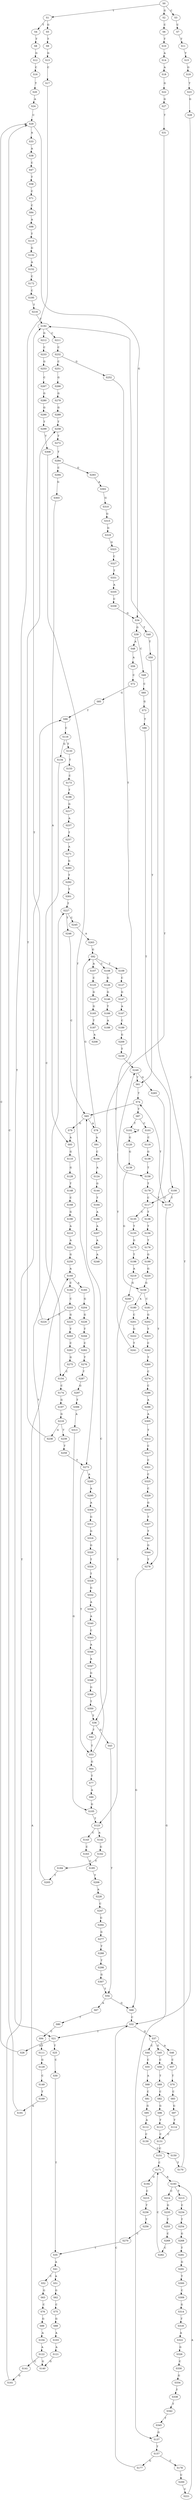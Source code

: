 strict digraph  {
	S0 -> S1 [ label = T ];
	S0 -> S2 [ label = G ];
	S0 -> S3 [ label = C ];
	S1 -> S4 [ label = T ];
	S1 -> S5 [ label = G ];
	S2 -> S6 [ label = C ];
	S3 -> S7 [ label = C ];
	S4 -> S8 [ label = T ];
	S5 -> S9 [ label = T ];
	S6 -> S10 [ label = T ];
	S7 -> S11 [ label = T ];
	S8 -> S12 [ label = G ];
	S9 -> S13 [ label = G ];
	S10 -> S14 [ label = A ];
	S11 -> S15 [ label = T ];
	S12 -> S16 [ label = C ];
	S13 -> S17 [ label = C ];
	S14 -> S18 [ label = A ];
	S15 -> S19 [ label = G ];
	S16 -> S20 [ label = T ];
	S17 -> S21 [ label = T ];
	S18 -> S22 [ label = G ];
	S19 -> S23 [ label = T ];
	S20 -> S24 [ label = A ];
	S21 -> S25 [ label = T ];
	S21 -> S26 [ label = A ];
	S22 -> S27 [ label = G ];
	S23 -> S28 [ label = G ];
	S24 -> S29 [ label = C ];
	S25 -> S30 [ label = C ];
	S26 -> S29 [ label = C ];
	S27 -> S31 [ label = T ];
	S28 -> S32 [ label = C ];
	S29 -> S33 [ label = A ];
	S29 -> S34 [ label = G ];
	S30 -> S35 [ label = T ];
	S31 -> S36 [ label = T ];
	S32 -> S37 [ label = G ];
	S32 -> S21 [ label = T ];
	S33 -> S38 [ label = A ];
	S34 -> S39 [ label = G ];
	S34 -> S40 [ label = T ];
	S35 -> S41 [ label = A ];
	S36 -> S42 [ label = T ];
	S36 -> S43 [ label = G ];
	S37 -> S44 [ label = C ];
	S37 -> S45 [ label = G ];
	S37 -> S46 [ label = A ];
	S38 -> S47 [ label = C ];
	S39 -> S48 [ label = A ];
	S39 -> S49 [ label = C ];
	S40 -> S50 [ label = T ];
	S41 -> S51 [ label = A ];
	S41 -> S52 [ label = C ];
	S42 -> S53 [ label = T ];
	S43 -> S54 [ label = T ];
	S44 -> S55 [ label = C ];
	S45 -> S56 [ label = C ];
	S46 -> S57 [ label = C ];
	S47 -> S58 [ label = T ];
	S48 -> S59 [ label = A ];
	S49 -> S60 [ label = C ];
	S50 -> S61 [ label = T ];
	S51 -> S62 [ label = G ];
	S52 -> S63 [ label = G ];
	S53 -> S64 [ label = G ];
	S53 -> S65 [ label = C ];
	S54 -> S66 [ label = G ];
	S54 -> S67 [ label = A ];
	S55 -> S68 [ label = A ];
	S56 -> S69 [ label = T ];
	S57 -> S70 [ label = T ];
	S58 -> S71 [ label = C ];
	S59 -> S72 [ label = C ];
	S60 -> S73 [ label = G ];
	S61 -> S74 [ label = T ];
	S62 -> S75 [ label = C ];
	S63 -> S76 [ label = C ];
	S64 -> S77 [ label = T ];
	S65 -> S78 [ label = A ];
	S65 -> S79 [ label = G ];
	S66 -> S32 [ label = C ];
	S67 -> S80 [ label = T ];
	S68 -> S81 [ label = C ];
	S69 -> S82 [ label = C ];
	S70 -> S83 [ label = C ];
	S71 -> S84 [ label = C ];
	S72 -> S85 [ label = G ];
	S73 -> S86 [ label = T ];
	S74 -> S87 [ label = T ];
	S74 -> S65 [ label = C ];
	S75 -> S88 [ label = G ];
	S76 -> S89 [ label = G ];
	S77 -> S90 [ label = A ];
	S78 -> S91 [ label = A ];
	S78 -> S92 [ label = G ];
	S79 -> S93 [ label = A ];
	S80 -> S94 [ label = C ];
	S81 -> S95 [ label = G ];
	S82 -> S96 [ label = G ];
	S83 -> S97 [ label = G ];
	S84 -> S98 [ label = A ];
	S85 -> S99 [ label = T ];
	S86 -> S100 [ label = T ];
	S87 -> S101 [ label = C ];
	S87 -> S102 [ label = T ];
	S88 -> S103 [ label = A ];
	S89 -> S104 [ label = A ];
	S90 -> S105 [ label = G ];
	S91 -> S106 [ label = C ];
	S92 -> S107 [ label = A ];
	S92 -> S108 [ label = C ];
	S92 -> S109 [ label = T ];
	S93 -> S110 [ label = G ];
	S94 -> S111 [ label = T ];
	S95 -> S112 [ label = A ];
	S96 -> S113 [ label = T ];
	S97 -> S114 [ label = T ];
	S98 -> S115 [ label = T ];
	S99 -> S116 [ label = C ];
	S100 -> S117 [ label = C ];
	S100 -> S118 [ label = T ];
	S101 -> S119 [ label = C ];
	S102 -> S120 [ label = G ];
	S102 -> S102 [ label = T ];
	S103 -> S121 [ label = A ];
	S104 -> S122 [ label = A ];
	S105 -> S123 [ label = T ];
	S106 -> S124 [ label = A ];
	S107 -> S125 [ label = C ];
	S108 -> S126 [ label = G ];
	S109 -> S127 [ label = C ];
	S110 -> S128 [ label = G ];
	S111 -> S129 [ label = G ];
	S112 -> S130 [ label = C ];
	S113 -> S131 [ label = C ];
	S114 -> S131 [ label = C ];
	S115 -> S132 [ label = G ];
	S116 -> S133 [ label = T ];
	S116 -> S134 [ label = G ];
	S117 -> S135 [ label = C ];
	S117 -> S136 [ label = T ];
	S118 -> S137 [ label = G ];
	S118 -> S74 [ label = T ];
	S119 -> S138 [ label = G ];
	S120 -> S139 [ label = G ];
	S121 -> S140 [ label = G ];
	S122 -> S140 [ label = G ];
	S122 -> S141 [ label = C ];
	S123 -> S142 [ label = A ];
	S123 -> S143 [ label = C ];
	S124 -> S144 [ label = G ];
	S125 -> S145 [ label = G ];
	S126 -> S146 [ label = G ];
	S127 -> S147 [ label = G ];
	S128 -> S148 [ label = T ];
	S129 -> S149 [ label = C ];
	S130 -> S150 [ label = C ];
	S131 -> S151 [ label = C ];
	S132 -> S152 [ label = A ];
	S133 -> S153 [ label = T ];
	S134 -> S154 [ label = C ];
	S135 -> S155 [ label = T ];
	S136 -> S156 [ label = T ];
	S137 -> S157 [ label = T ];
	S138 -> S158 [ label = T ];
	S139 -> S159 [ label = G ];
	S140 -> S160 [ label = A ];
	S141 -> S161 [ label = G ];
	S142 -> S162 [ label = G ];
	S143 -> S163 [ label = C ];
	S144 -> S164 [ label = T ];
	S145 -> S165 [ label = G ];
	S146 -> S166 [ label = T ];
	S147 -> S167 [ label = A ];
	S148 -> S168 [ label = C ];
	S149 -> S169 [ label = T ];
	S150 -> S170 [ label = T ];
	S151 -> S171 [ label = C ];
	S152 -> S172 [ label = C ];
	S153 -> S173 [ label = C ];
	S154 -> S174 [ label = C ];
	S155 -> S175 [ label = G ];
	S156 -> S176 [ label = T ];
	S157 -> S177 [ label = G ];
	S157 -> S178 [ label = C ];
	S158 -> S179 [ label = T ];
	S159 -> S180 [ label = A ];
	S159 -> S181 [ label = C ];
	S160 -> S182 [ label = C ];
	S160 -> S183 [ label = A ];
	S161 -> S99 [ label = T ];
	S162 -> S184 [ label = T ];
	S163 -> S185 [ label = G ];
	S164 -> S186 [ label = A ];
	S165 -> S187 [ label = T ];
	S166 -> S188 [ label = A ];
	S167 -> S189 [ label = C ];
	S168 -> S190 [ label = G ];
	S169 -> S191 [ label = A ];
	S170 -> S192 [ label = T ];
	S171 -> S193 [ label = A ];
	S171 -> S194 [ label = G ];
	S172 -> S195 [ label = C ];
	S173 -> S196 [ label = T ];
	S174 -> S197 [ label = G ];
	S175 -> S198 [ label = T ];
	S176 -> S199 [ label = G ];
	S177 -> S32 [ label = C ];
	S178 -> S200 [ label = C ];
	S179 -> S118 [ label = T ];
	S179 -> S117 [ label = C ];
	S180 -> S201 [ label = C ];
	S181 -> S202 [ label = G ];
	S182 -> S203 [ label = C ];
	S183 -> S204 [ label = G ];
	S184 -> S205 [ label = T ];
	S185 -> S206 [ label = T ];
	S186 -> S207 [ label = A ];
	S187 -> S208 [ label = A ];
	S189 -> S209 [ label = G ];
	S190 -> S210 [ label = A ];
	S191 -> S29 [ label = C ];
	S192 -> S211 [ label = C ];
	S192 -> S212 [ label = G ];
	S193 -> S213 [ label = T ];
	S193 -> S214 [ label = C ];
	S194 -> S215 [ label = C ];
	S195 -> S216 [ label = T ];
	S196 -> S217 [ label = G ];
	S197 -> S218 [ label = G ];
	S198 -> S219 [ label = A ];
	S199 -> S220 [ label = G ];
	S200 -> S221 [ label = C ];
	S201 -> S222 [ label = G ];
	S202 -> S223 [ label = T ];
	S203 -> S224 [ label = T ];
	S203 -> S225 [ label = G ];
	S204 -> S226 [ label = G ];
	S205 -> S227 [ label = T ];
	S206 -> S228 [ label = A ];
	S207 -> S229 [ label = A ];
	S209 -> S230 [ label = T ];
	S210 -> S231 [ label = A ];
	S211 -> S232 [ label = C ];
	S212 -> S233 [ label = C ];
	S213 -> S234 [ label = C ];
	S214 -> S235 [ label = G ];
	S215 -> S236 [ label = T ];
	S216 -> S192 [ label = T ];
	S217 -> S237 [ label = A ];
	S218 -> S238 [ label = G ];
	S218 -> S239 [ label = T ];
	S219 -> S240 [ label = G ];
	S220 -> S159 [ label = G ];
	S221 -> S193 [ label = A ];
	S222 -> S241 [ label = T ];
	S223 -> S242 [ label = C ];
	S224 -> S192 [ label = T ];
	S225 -> S243 [ label = T ];
	S226 -> S244 [ label = T ];
	S227 -> S245 [ label = C ];
	S227 -> S246 [ label = T ];
	S228 -> S247 [ label = C ];
	S229 -> S248 [ label = A ];
	S230 -> S249 [ label = T ];
	S231 -> S250 [ label = G ];
	S232 -> S251 [ label = C ];
	S232 -> S252 [ label = G ];
	S233 -> S253 [ label = G ];
	S234 -> S254 [ label = T ];
	S235 -> S255 [ label = T ];
	S236 -> S256 [ label = T ];
	S237 -> S257 [ label = T ];
	S238 -> S258 [ label = T ];
	S239 -> S259 [ label = T ];
	S240 -> S123 [ label = T ];
	S241 -> S249 [ label = T ];
	S242 -> S260 [ label = T ];
	S243 -> S261 [ label = C ];
	S244 -> S262 [ label = C ];
	S245 -> S263 [ label = A ];
	S246 -> S65 [ label = C ];
	S247 -> S264 [ label = G ];
	S249 -> S265 [ label = G ];
	S249 -> S61 [ label = T ];
	S250 -> S160 [ label = A ];
	S251 -> S266 [ label = G ];
	S252 -> S158 [ label = T ];
	S253 -> S267 [ label = C ];
	S254 -> S268 [ label = G ];
	S255 -> S269 [ label = C ];
	S256 -> S270 [ label = C ];
	S257 -> S271 [ label = A ];
	S258 -> S272 [ label = T ];
	S259 -> S273 [ label = T ];
	S260 -> S274 [ label = C ];
	S261 -> S275 [ label = G ];
	S262 -> S276 [ label = T ];
	S263 -> S92 [ label = G ];
	S264 -> S277 [ label = G ];
	S265 -> S278 [ label = T ];
	S266 -> S279 [ label = G ];
	S267 -> S280 [ label = G ];
	S268 -> S281 [ label = T ];
	S269 -> S282 [ label = C ];
	S270 -> S35 [ label = T ];
	S271 -> S283 [ label = G ];
	S272 -> S284 [ label = T ];
	S273 -> S285 [ label = A ];
	S273 -> S53 [ label = T ];
	S274 -> S286 [ label = C ];
	S275 -> S154 [ label = C ];
	S276 -> S287 [ label = T ];
	S277 -> S288 [ label = T ];
	S278 -> S66 [ label = G ];
	S279 -> S289 [ label = G ];
	S280 -> S290 [ label = G ];
	S281 -> S291 [ label = G ];
	S282 -> S171 [ label = C ];
	S283 -> S292 [ label = T ];
	S284 -> S293 [ label = G ];
	S284 -> S294 [ label = C ];
	S285 -> S295 [ label = A ];
	S286 -> S296 [ label = A ];
	S287 -> S297 [ label = G ];
	S288 -> S298 [ label = T ];
	S289 -> S258 [ label = T ];
	S290 -> S299 [ label = T ];
	S291 -> S300 [ label = T ];
	S292 -> S301 [ label = T ];
	S293 -> S302 [ label = A ];
	S294 -> S303 [ label = G ];
	S295 -> S304 [ label = A ];
	S296 -> S305 [ label = A ];
	S297 -> S306 [ label = T ];
	S298 -> S307 [ label = G ];
	S299 -> S308 [ label = T ];
	S300 -> S309 [ label = C ];
	S301 -> S227 [ label = T ];
	S302 -> S310 [ label = G ];
	S303 -> S93 [ label = A ];
	S304 -> S311 [ label = G ];
	S305 -> S312 [ label = T ];
	S306 -> S313 [ label = A ];
	S307 -> S54 [ label = T ];
	S308 -> S273 [ label = T ];
	S309 -> S314 [ label = G ];
	S310 -> S315 [ label = G ];
	S311 -> S316 [ label = G ];
	S312 -> S317 [ label = C ];
	S313 -> S105 [ label = G ];
	S314 -> S318 [ label = T ];
	S315 -> S319 [ label = G ];
	S316 -> S320 [ label = G ];
	S317 -> S321 [ label = C ];
	S318 -> S322 [ label = A ];
	S319 -> S323 [ label = G ];
	S320 -> S324 [ label = T ];
	S321 -> S325 [ label = C ];
	S322 -> S326 [ label = G ];
	S323 -> S327 [ label = C ];
	S324 -> S328 [ label = T ];
	S325 -> S329 [ label = C ];
	S326 -> S330 [ label = C ];
	S327 -> S331 [ label = T ];
	S328 -> S332 [ label = G ];
	S329 -> S333 [ label = G ];
	S330 -> S334 [ label = G ];
	S331 -> S335 [ label = A ];
	S332 -> S336 [ label = A ];
	S333 -> S337 [ label = T ];
	S334 -> S338 [ label = T ];
	S335 -> S339 [ label = C ];
	S336 -> S340 [ label = A ];
	S337 -> S341 [ label = T ];
	S338 -> S342 [ label = T ];
	S339 -> S34 [ label = G ];
	S340 -> S343 [ label = C ];
	S341 -> S344 [ label = G ];
	S342 -> S345 [ label = T ];
	S343 -> S346 [ label = A ];
	S344 -> S278 [ label = T ];
	S345 -> S137 [ label = G ];
	S346 -> S347 [ label = A ];
	S347 -> S348 [ label = G ];
	S348 -> S349 [ label = G ];
	S349 -> S350 [ label = T ];
	S350 -> S36 [ label = T ];
}
